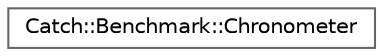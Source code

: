 digraph "Graphical Class Hierarchy"
{
 // LATEX_PDF_SIZE
  bgcolor="transparent";
  edge [fontname=Helvetica,fontsize=10,labelfontname=Helvetica,labelfontsize=10];
  node [fontname=Helvetica,fontsize=10,shape=box,height=0.2,width=0.4];
  rankdir="LR";
  Node0 [id="Node000000",label="Catch::Benchmark::Chronometer",height=0.2,width=0.4,color="grey40", fillcolor="white", style="filled",URL="$structCatch_1_1Benchmark_1_1Chronometer.html",tooltip=" "];
}
